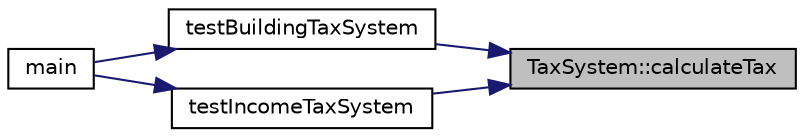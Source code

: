 digraph "TaxSystem::calculateTax"
{
 // LATEX_PDF_SIZE
  edge [fontname="Helvetica",fontsize="10",labelfontname="Helvetica",labelfontsize="10"];
  node [fontname="Helvetica",fontsize="10",shape=record];
  rankdir="RL";
  Node1 [label="TaxSystem::calculateTax",height=0.2,width=0.4,color="black", fillcolor="grey75", style="filled", fontcolor="black",tooltip="Calculates tax using the current strategy."];
  Node1 -> Node2 [dir="back",color="midnightblue",fontsize="10",style="solid",fontname="Helvetica"];
  Node2 [label="testBuildingTaxSystem",height=0.2,width=0.4,color="black", fillcolor="white", style="filled",URL="$main_8cpp.html#ac4762b9da950d5274021fae8923400ee",tooltip=" "];
  Node2 -> Node3 [dir="back",color="midnightblue",fontsize="10",style="solid",fontname="Helvetica"];
  Node3 [label="main",height=0.2,width=0.4,color="black", fillcolor="white", style="filled",URL="$main_8cpp.html#ae66f6b31b5ad750f1fe042a706a4e3d4",tooltip="Main program entry point."];
  Node1 -> Node4 [dir="back",color="midnightblue",fontsize="10",style="solid",fontname="Helvetica"];
  Node4 [label="testIncomeTaxSystem",height=0.2,width=0.4,color="black", fillcolor="white", style="filled",URL="$main_8cpp.html#a42d7d480721d0b62121abbd8d47f70cb",tooltip=" "];
  Node4 -> Node3 [dir="back",color="midnightblue",fontsize="10",style="solid",fontname="Helvetica"];
}
